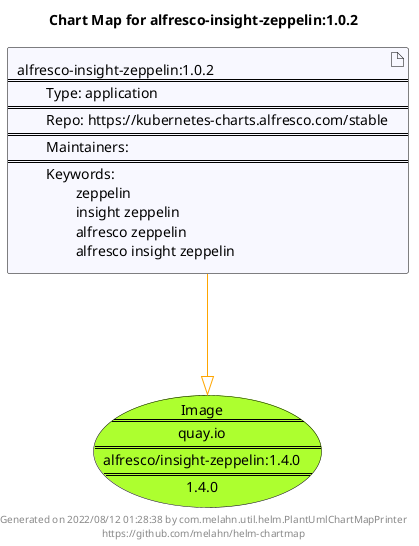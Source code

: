 @startuml
skinparam linetype ortho
skinparam backgroundColor white
skinparam usecaseBorderColor black
skinparam usecaseArrowColor LightSlateGray
skinparam artifactBorderColor black
skinparam artifactArrowColor LightSlateGray

title Chart Map for alfresco-insight-zeppelin:1.0.2

'There is one referenced Helm Chart
artifact "alfresco-insight-zeppelin:1.0.2\n====\n\tType: application\n====\n\tRepo: https://kubernetes-charts.alfresco.com/stable\n====\n\tMaintainers: \n====\n\tKeywords: \n\t\tzeppelin\n\t\tinsight zeppelin\n\t\talfresco zeppelin\n\t\talfresco insight zeppelin" as alfresco_insight_zeppelin_1_0_2 #GhostWhite

'There is one referenced Docker Image
usecase "Image\n====\nquay.io\n====\nalfresco/insight-zeppelin:1.4.0\n====\n1.4.0" as quay_io_alfresco_insight_zeppelin_1_4_0 #GreenYellow

'Chart Dependencies
alfresco_insight_zeppelin_1_0_2--[#orange]-|>quay_io_alfresco_insight_zeppelin_1_4_0

center footer Generated on 2022/08/12 01:28:38 by com.melahn.util.helm.PlantUmlChartMapPrinter\nhttps://github.com/melahn/helm-chartmap
@enduml
